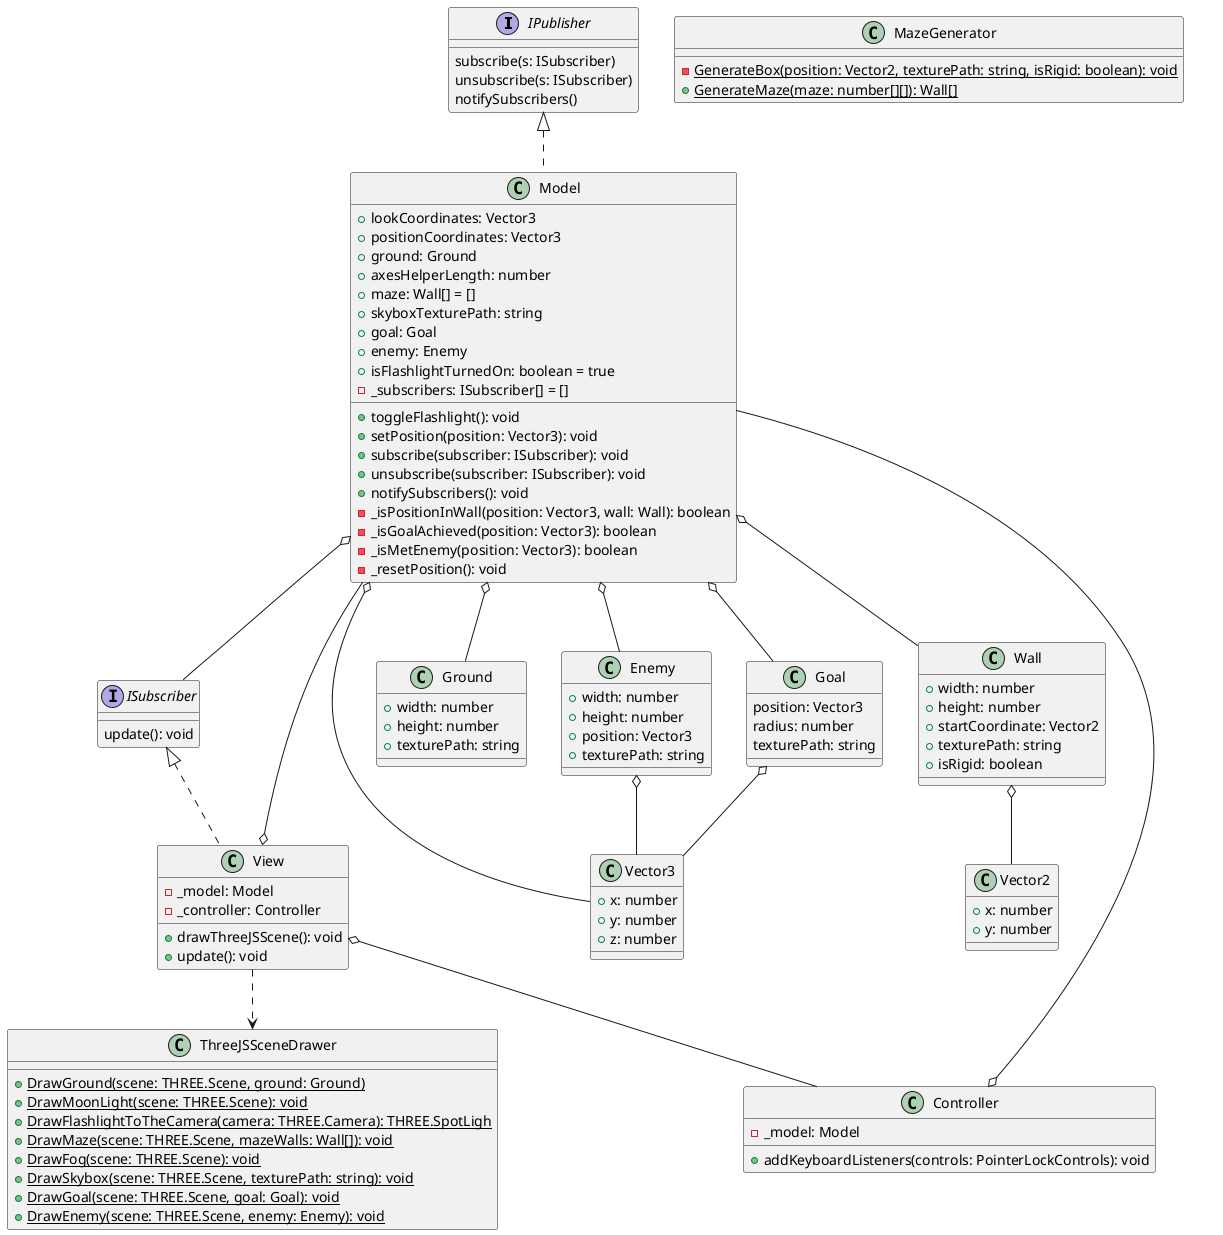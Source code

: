 @startuml
interface IPublisher {
  subscribe(s: ISubscriber)
  unsubscribe(s: ISubscriber)
  notifySubscribers()
}
interface ISubscriber {
    update(): void
}
class Model implements IPublisher {
  + lookCoordinates: Vector3
  + positionCoordinates: Vector3
  + ground: Ground
  + axesHelperLength: number
  + maze: Wall[] = []
  + skyboxTexturePath: string
  + goal: Goal
  + enemy: Enemy
  + isFlashlightTurnedOn: boolean = true
  - _subscribers: ISubscriber[] = []

  + toggleFlashlight(): void
  + setPosition(position: Vector3): void
  + subscribe(subscriber: ISubscriber): void
  + unsubscribe(subscriber: ISubscriber): void
  + notifySubscribers(): void
  - _isPositionInWall(position: Vector3, wall: Wall): boolean
  - _isGoalAchieved(position: Vector3): boolean
  - _isMetEnemy(position: Vector3): boolean
  - _resetPosition(): void
}
class Enemy {
    + width: number
    + height: number
    + position: Vector3
    + texturePath: string
}
class Goal {
    position: Vector3
    radius: number
    texturePath: string
}
class Ground {
    + width: number
    + height: number
    + texturePath: string
}
class MazeGenerator {
    {static} - GenerateBox(position: Vector2, texturePath: string, isRigid: boolean): void
    {static} + GenerateMaze(maze: number[][]): Wall[]
}
class Wall {
    + width: number
    + height: number
    + startCoordinate: Vector2
    + texturePath: string
    + isRigid: boolean
}
class Vector3 {
    + x: number
    + y: number
    + z: number
}
class Vector2 {
    + x: number
    + y: number
}
Wall o-- Vector2
Goal o-- Vector3
Enemy o-- Vector3
Model o-- Vector3
Model o-- Ground
Model o-- Wall
Model o-- Goal
Model o-- Enemy
Model o-- ISubscriber
class View implements ISubscriber {
  - _model: Model
  - _controller: Controller

  + drawThreeJSScene(): void
  + update(): void
}
class ThreeJSSceneDrawer {
  {static} + DrawGround(scene: THREE.Scene, ground: Ground)
  {static} + DrawMoonLight(scene: THREE.Scene): void
  {static} + DrawFlashlightToTheCamera(camera: THREE.Camera): THREE.SpotLigh
  {static} + DrawMaze(scene: THREE.Scene, mazeWalls: Wall[]): void
  {static} + DrawFog(scene: THREE.Scene): void
  {static} + DrawSkybox(scene: THREE.Scene, texturePath: string): void
  {static} + DrawGoal(scene: THREE.Scene, goal: Goal): void
  {static} + DrawEnemy(scene: THREE.Scene, enemy: Enemy): void
}
View o-- Model
View ..> ThreeJSSceneDrawer
class Controller {
  - _model: Model
  + addKeyboardListeners(controls: PointerLockControls): void
}
View o-- Controller
Controller o-- Model

@enduml